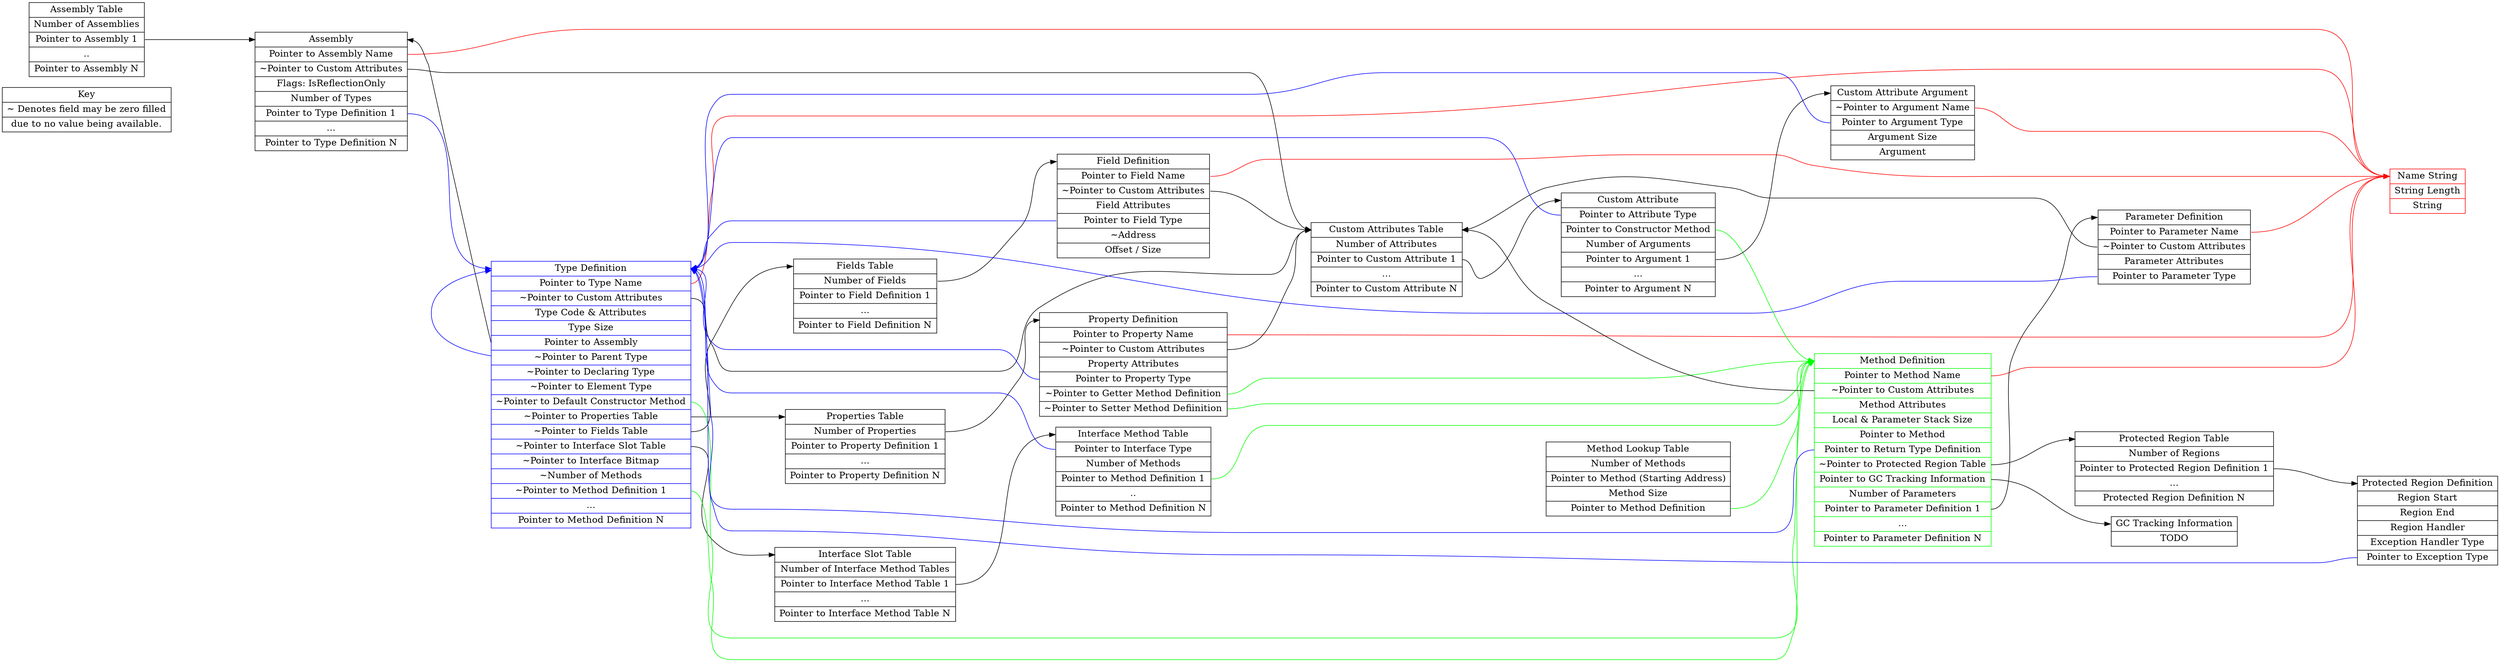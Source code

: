digraph g {
graph [
rankdir = "LR"
];
node [
fontsize = "16"
shape = "ellipse"
];
edge [
minlen = "4"
];

"Key" [
label = "<f0>Key|<f1>~ Denotes field may be zero filled|due to no value being available."
shape = "record"
];

"NameString" [
label = "<f0>Name String|<f1>String Length|<f2>String"
shape = "record"
color = "red"
];

"AssemblyListTable" [
label = "<f0>Assembly Table|<f1>Number of Assemblies|<f2>Pointer to Assembly 1|..|Pointer to Assembly N"
shape = "record"
];

"AssemblyDefinition" [
label = "<f0>Assembly|<f1>Pointer to Assembly Name|<f2>~Pointer to Custom Attributes|<f3>Flags: IsReflectionOnly|<f4>Number of Types|<f5>Pointer to Type  Definition 1|...|Pointer to Type  Definition N"
shape = "record"
];

"TypeDefinition" [
label = "<f0>Type Definition|<f1>Pointer to Type Name|<f2>~Pointer to Custom Attributes|<f3>Type Code & Attributes|<f4>Type Size|<f5>Pointer to Assembly|<f6>~Pointer to Parent Type|<f7>~Pointer to Declaring Type|<f8>~Pointer to Element Type|<f9>~Pointer to Default Constructor Method|<f10>~Pointer to Properties Table|<f11>~Pointer to Fields Table|<f12>~Pointer to Interface Slot Table|<f13>~Pointer to Interface Bitmap|<f14>~Number of Methods|<f15>~Pointer to Method Definition 1|...|Pointer to Method Definition N"
shape = "record"
color = "blue"
];

"FieldsTable" [
label = "<f0>Fields Table|<f1>Number of Fields|<f1>Pointer to Field Definition 1|...|Pointer to Field Definition N"
shape = "record"
];

"FieldDefinition" [
label = "<f0>Field Definition|<f1>Pointer to Field Name|<f2>~Pointer to Custom Attributes|<f3>Field Attributes|<f4>Pointer to Field Type|<f5>~Address|<f6>Offset / Size"
shape = "record"
];

"PropertiesTable" [
label = "<f0>Properties Table|<f1>Number of Properties|<f1>Pointer to Property Definition 1|...|Pointer to Property Definition N"
shape = "record"
];

"PropertyDefinition" [
label = "<f0>Property Definition|<f1>Pointer to Property Name|<f2>~Pointer to Custom Attributes|<f3>Property Attributes|<f4>Pointer to Property Type|<f5>~Pointer to Getter Method Definition|<f6>~Pointer to Setter Method Defiinition"
shape = "record"
];

"MethodLookupTable" [
label = "<f0>Method Lookup Table|Number of Methods|<f1>Pointer to Method (Starting Address)|<f2>Method Size|<f3>Pointer to Method Definition"
shape = "record"
];

"ProtectedRegionTable" [
label = "<f0>Protected Region Table|<f1>Number of Regions|<f2>Pointer to Protected Region Definition 1|...|Protected Region Definition N"
shape = "record"
];

"ProtectedRegionDefinition" [
label = "<f0>Protected Region Definition|<f1>Region Start|<f2>Region End|<f3>Region Handler|<f4>Exception Handler Type|<f5>Pointer to Exception Type"
shape = "record"
];

"InterfaceSlotTable" [
label = "<f0>Interface Slot Table|<f1>Number of Interface Method Tables|<f2>Pointer to Interface Method Table 1|...|Pointer to Interface Method Table N"
shape = "record"
];

"InterfaceMethodTable" [
label = "<f0>Interface Method Table|<f1>Pointer to Interface Type|<f2>Number of Methods|<f3>Pointer to Method Definition 1|..|Pointer to Method Definition N"
shape = "record"
];

"MethodDefinition" [
label = "<f0>Method Definition|<f1>Pointer to Method Name|<f2>~Pointer to Custom Attributes|<f3>Method Attributes|<f4>Local & Parameter Stack Size|<f5>Pointer to Method|<f6>Pointer to Return Type Definition|<f7>~Pointer to Protected Region Table|<f8>Pointer to GC Tracking Information|<f9>Number of Parameters|<f10>Pointer to Parameter Definition 1|...|Pointer to Parameter Definition N"
shape = "record"
color = "green"
];

"ParameterDefinition" [
label = "<f0>Parameter Definition|<f1>Pointer to Parameter Name|<f2>~Pointer to Custom Attributes|<f3>Parameter Attributes|<f4>Pointer to Parameter Type"
shape = "record"
];

"GCTrackingInformation" [
label = "<f0>GC Tracking Information|TODO"
shape = "record"
];

"CustomAttributesTable" [
label = "<f0>Custom Attributes Table|<f1>Number of Attributes|<f2>Pointer to Custom Attribute 1|...|Pointer to Custom Attribute N"
shape = "record"
];

"CustomAttribute" [
label = "<f0>Custom Attribute|<f1>Pointer to Attribute Type|<f2>Pointer to Constructor Method|<f3>Number of Arguments|<f4>Pointer to Argument 1|...|Pointer to Argument N"
shape = "record"
];

"CustomAttributeArgument" [
label = "<f0>Custom Attribute Argument|<f1>~Pointer to Argument Name|<f2>Pointer to Argument Type | Argument Size|<f3>Argument"
shape = "record"
];

"CustomAttributesTable":f2 -> "CustomAttribute":f0 [
id = 0
];

"CustomAttribute":f1 -> "TypeDefinition":f0 [
id = 0
color = "blue"
];

"CustomAttribute":f2 -> "MethodDefinition":f0 [
id = 0
color = "green"
];

"CustomAttribute":f4 -> "CustomAttributeArgument":f0 [
id = 0
];

"CustomAttributeArgument":f1 -> "NameString":f0 [
id = 0
color = "red"
];

"CustomAttributeArgument":f2 -> "TypeDefinition":f0 [
id = 0
color = "blue"
];

"AssemblyListTable":f2 -> "AssemblyDefinition":f0 [
id = 0
];

"AssemblyDefinition":f1 -> "NameString":f0 [
id = 0
color = "red"
];

"AssemblyDefinition":f2 -> "CustomAttributesTable":f0 [
id = 0
];

"AssemblyDefinition":f5 -> "TypeDefinition":f0 [
id = 0
color = "blue"
];

"TypeDefinition":f1 -> "NameString":f0 [
id = 0
color = "red"
];

"TypeDefinition":f2 -> "CustomAttributesTable":f0 [
id = 0
];

"TypeDefinition":f5 -> "AssemblyDefinition":f0 [
id = 0
];

"TypeDefinition":f6 -> "TypeDefinition":f0 [
id = 0
color = "blue"
];

"TypeDefinition":f9 -> "MethodDefinition":f0 [
id = 0
color = "green"
];

"TypeDefinition":f10 -> "PropertiesTable":f0 [
id = 0
];

"TypeDefinition":f11 -> "FieldsTable":f0 [
id = 0
];

"TypeDefinition":f12 -> "InterfaceSlotTable":f0 [
id = 0
];

"TypeDefinition":f15 -> "MethodDefinition":f0 [
id = 0
color = "green"
];

"InterfaceSlotTable":f2 -> "InterfaceMethodTable":f0 [
id = 0
];

"InterfaceMethodTable":f1 -> "TypeDefinition":f0 [
id = 0
color = "blue"
];

"InterfaceMethodTable":f3 -> "MethodDefinition":f0 [
id = 0
color = "green"
];

"MethodLookupTable":f3 -> "MethodDefinition":f0 [
id = 0
color = "green"
];

"MethodDefinition":f7 -> "ProtectedRegionTable":f0 [
id = 0
];

"MethodDefinition":f1 -> "NameString":f0 [
id = 0
color = "red"
];

"MethodDefinition":f2 -> "CustomAttributesTable":f0 [
id = 0
];

"MethodDefinition":f6 -> "TypeDefinition":f0 [
id = 0
color = "blue"
];

"MethodDefinition":f8 -> "GCTrackingInformation":f0 [
id = 0
];

"MethodDefinition":f10 -> "ParameterDefinition":f0 [
id = 0
];

"ParameterDefinition":f1 -> "NameString":f0 [
id = 0
color = "red"
];

"ParameterDefinition":f2 -> "CustomAttributesTable":f0 [
id = 0
];

"ParameterDefinition":f4 -> "TypeDefinition":f0 [
id = 0
color = "blue"
];

"ProtectedRegionTable":f2 -> "ProtectedRegionDefinition":f0 [
id = 0
];

"ProtectedRegionDefinition":f5 -> "TypeDefinition":f0 [
id = 0
color = "blue"
];

"FieldsTable":f1 -> "FieldDefinition":f0 [
id = 0
];

"FieldDefinition":f1 -> "NameString":f0 [
id = 0
color = "red"
];

"FieldDefinition":f2 -> "CustomAttributesTable":f0 [
id = 0
];

"FieldDefinition":f4 -> "TypeDefinition":f0 [
id = 0
color = "blue"
];

"PropertiesTable":f1 -> "PropertyDefinition":f0 [
id = 0
];

"PropertyDefinition":f1 -> "NameString":f0 [
id = 0
color = "red"
];

"PropertyDefinition":f2 -> "CustomAttributesTable":f0 [
id = 0
];

"PropertyDefinition":f4 -> "TypeDefinition":f0 [
id = 0
color = "blue"
];

"PropertyDefinition":f5 -> "MethodDefinition":f0 [
id = 0
color = "green"
];

"PropertyDefinition":f6 -> "MethodDefinition":f0 [
id = 0
color = "green"
];

}
